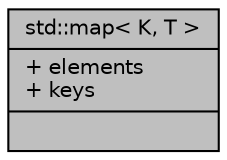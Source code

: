 digraph "std::map&lt; K, T &gt;"
{
  edge [fontname="Helvetica",fontsize="10",labelfontname="Helvetica",labelfontsize="10"];
  node [fontname="Helvetica",fontsize="10",shape=record];
  Node656 [label="{std::map\< K, T \>\n|+ elements\l+ keys\l|}",height=0.2,width=0.4,color="black", fillcolor="grey75", style="filled", fontcolor="black"];
}
